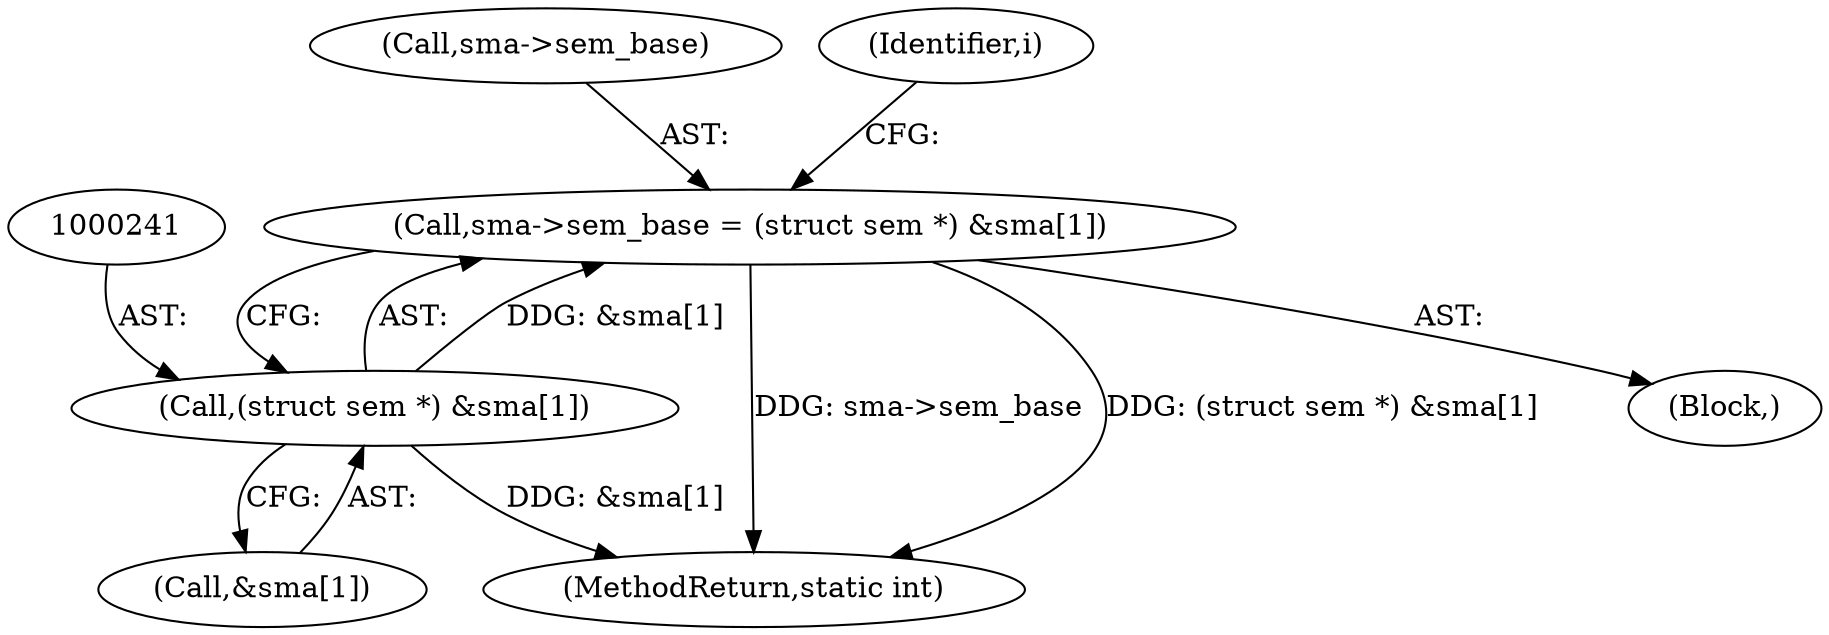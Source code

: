 digraph "0_linux_6062a8dc0517bce23e3c2f7d2fea5e22411269a3_4@pointer" {
"1000236" [label="(Call,sma->sem_base = (struct sem *) &sma[1])"];
"1000240" [label="(Call,(struct sem *) &sma[1])"];
"1000240" [label="(Call,(struct sem *) &sma[1])"];
"1000236" [label="(Call,sma->sem_base = (struct sem *) &sma[1])"];
"1000237" [label="(Call,sma->sem_base)"];
"1000248" [label="(Identifier,i)"];
"1000297" [label="(MethodReturn,static int)"];
"1000242" [label="(Call,&sma[1])"];
"1000103" [label="(Block,)"];
"1000236" -> "1000103"  [label="AST: "];
"1000236" -> "1000240"  [label="CFG: "];
"1000237" -> "1000236"  [label="AST: "];
"1000240" -> "1000236"  [label="AST: "];
"1000248" -> "1000236"  [label="CFG: "];
"1000236" -> "1000297"  [label="DDG: sma->sem_base"];
"1000236" -> "1000297"  [label="DDG: (struct sem *) &sma[1]"];
"1000240" -> "1000236"  [label="DDG: &sma[1]"];
"1000240" -> "1000242"  [label="CFG: "];
"1000241" -> "1000240"  [label="AST: "];
"1000242" -> "1000240"  [label="AST: "];
"1000240" -> "1000297"  [label="DDG: &sma[1]"];
}
